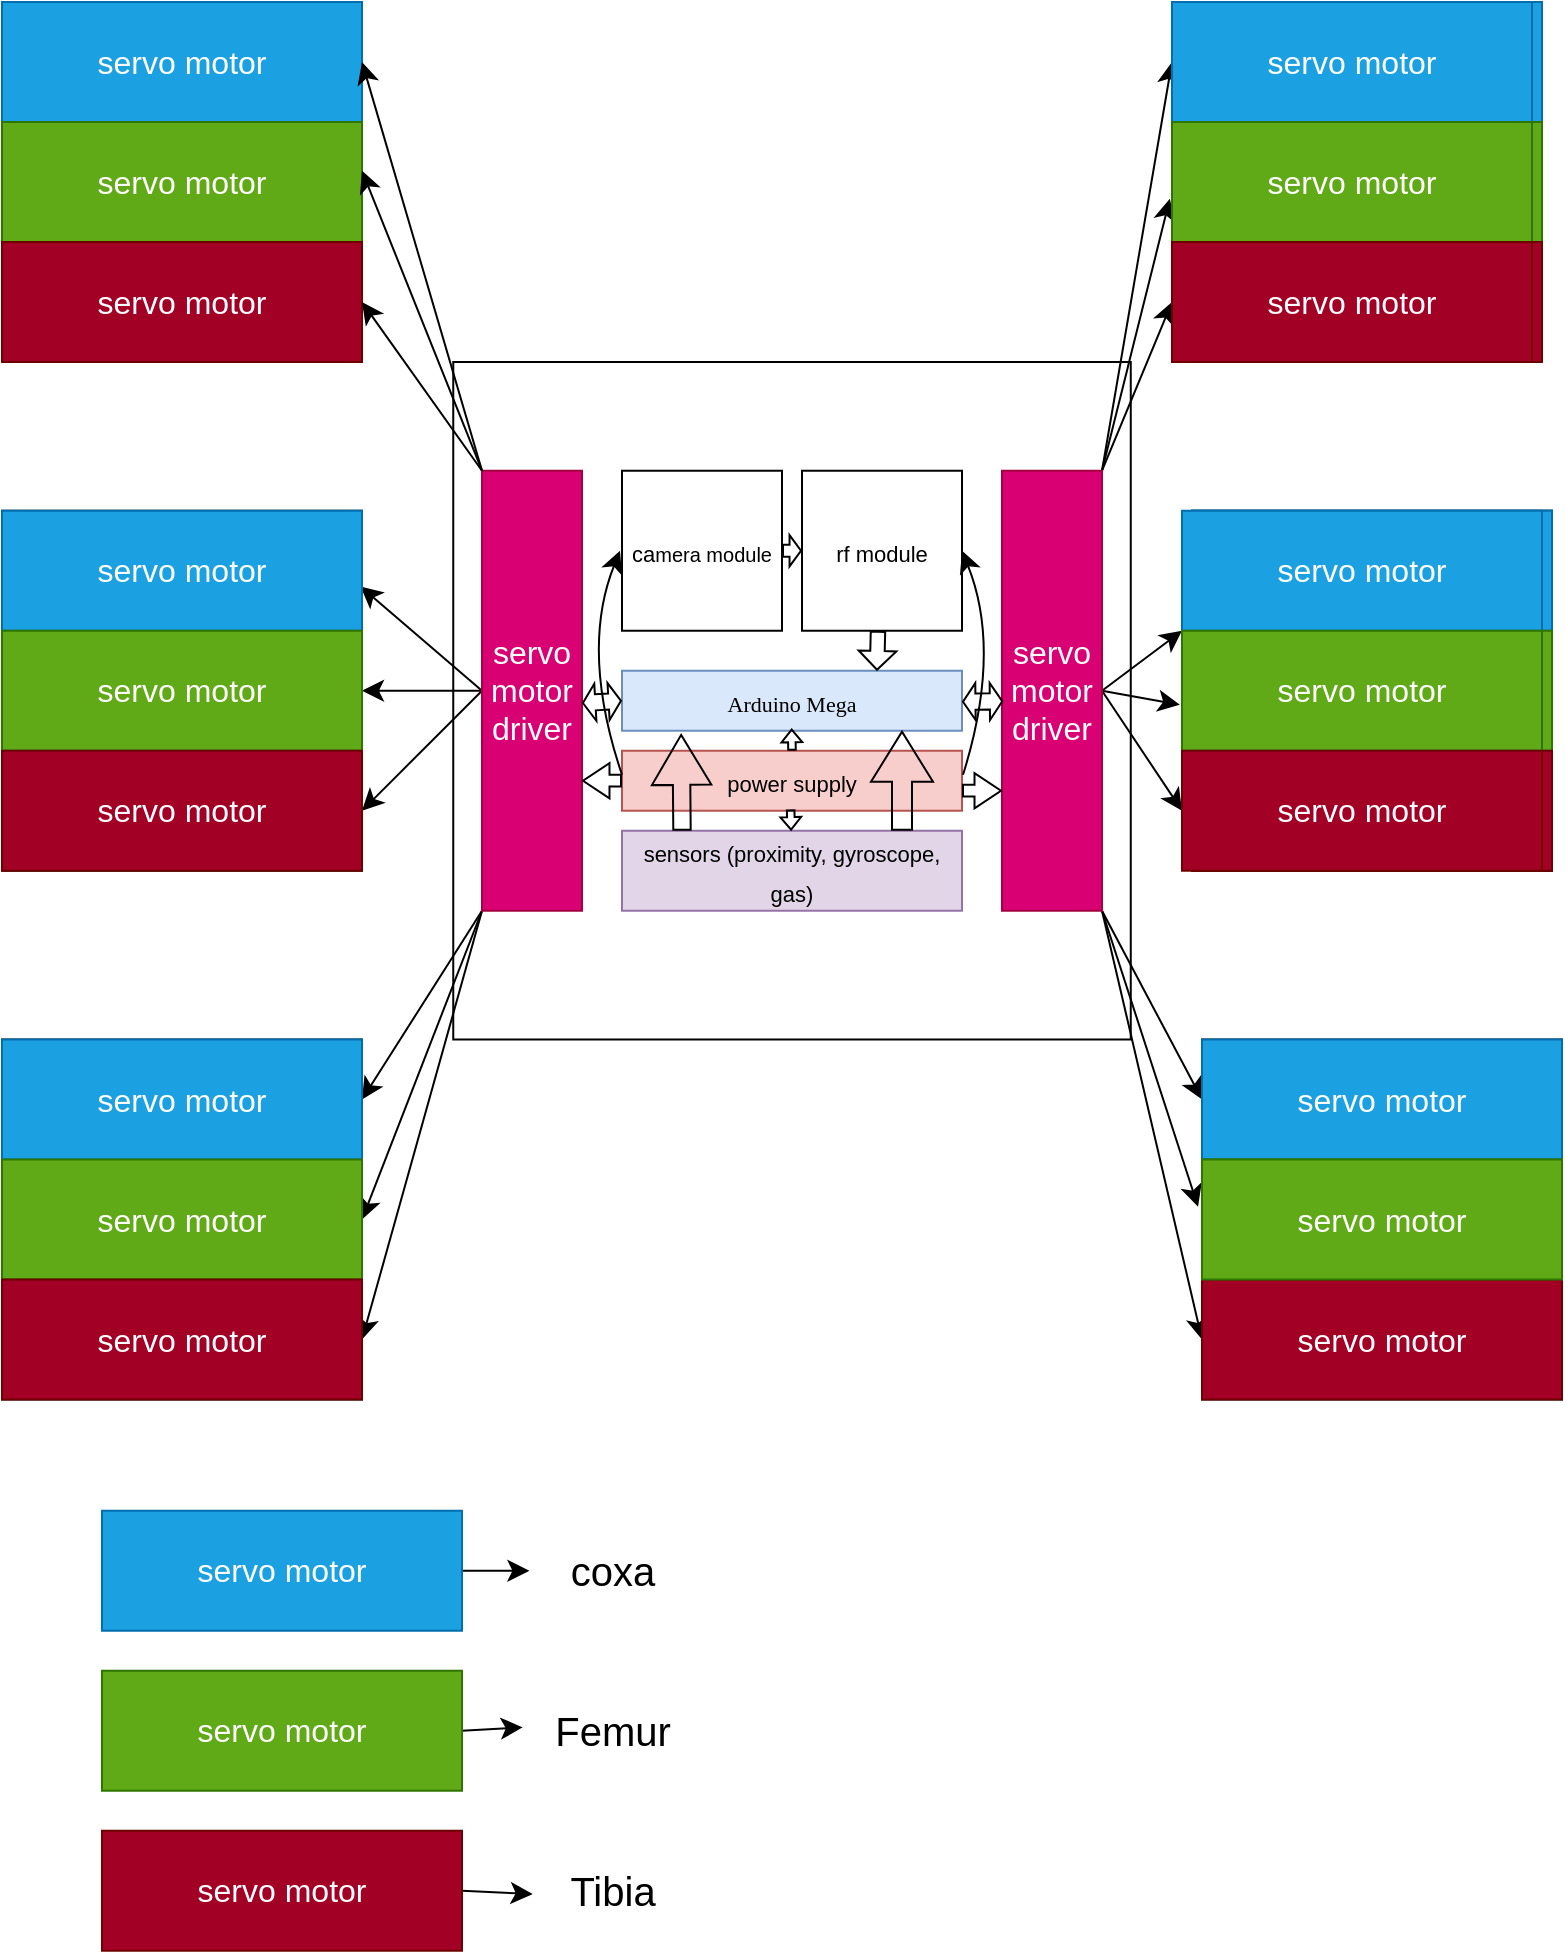 <mxfile version="21.3.8" type="github">
  <diagram name="Page-1" id="2YBvvXClWsGukQMizWep">
    <mxGraphModel dx="1398" dy="955" grid="1" gridSize="10" guides="1" tooltips="1" connect="1" arrows="1" fold="1" page="1" pageScale="1" pageWidth="850" pageHeight="1100" math="0" shadow="0">
      <root>
        <mxCell id="0" />
        <mxCell id="1" parent="0" />
        <mxCell id="enCV7RtinkrSNKV-X26U-82" value="" style="edgeStyle=none;curved=1;rounded=0;orthogonalLoop=1;jettySize=auto;html=1;fontSize=12;startSize=8;endSize=8;exitX=1;exitY=0.5;exitDx=0;exitDy=0;entryX=1;entryY=0.5;entryDx=0;entryDy=0;" edge="1" parent="1" source="enCV7RtinkrSNKV-X26U-48" target="enCV7RtinkrSNKV-X26U-48">
          <mxGeometry relative="1" as="geometry">
            <mxPoint x="261" y="400.37" as="sourcePoint" />
            <Array as="points" />
          </mxGeometry>
        </mxCell>
        <mxCell id="enCV7RtinkrSNKV-X26U-27" value="" style="whiteSpace=wrap;html=1;aspect=fixed;fontSize=16;" vertex="1" parent="1">
          <mxGeometry x="260.63" y="200" width="338.75" height="338.75" as="geometry" />
        </mxCell>
        <mxCell id="enCV7RtinkrSNKV-X26U-1" value="&lt;font face=&quot;Times New Roman&quot; style=&quot;font-size: 11px;&quot;&gt;Arduino Mega&lt;/font&gt;" style="rounded=0;whiteSpace=wrap;html=1;fontSize=16;fillColor=#dae8fc;strokeColor=#6c8ebf;" vertex="1" parent="1">
          <mxGeometry x="345" y="354.37" width="170" height="30" as="geometry" />
        </mxCell>
        <mxCell id="enCV7RtinkrSNKV-X26U-3" value="&lt;font style=&quot;font-size: 11px;&quot;&gt;sensors (proximity, gyroscope, gas)&lt;/font&gt;" style="rounded=0;whiteSpace=wrap;html=1;fontSize=16;fillColor=#e1d5e7;strokeColor=#9673a6;" vertex="1" parent="1">
          <mxGeometry x="345" y="434.37" width="170" height="40" as="geometry" />
        </mxCell>
        <mxCell id="enCV7RtinkrSNKV-X26U-4" value="&lt;font style=&quot;font-size: 11px;&quot;&gt;power supply&lt;/font&gt;" style="rounded=0;whiteSpace=wrap;html=1;fontSize=16;fillColor=#f8cecc;strokeColor=#b85450;" vertex="1" parent="1">
          <mxGeometry x="345" y="394.37" width="170" height="30" as="geometry" />
        </mxCell>
        <mxCell id="enCV7RtinkrSNKV-X26U-5" value="&lt;font style=&quot;font-size: 11px;&quot;&gt;ca&lt;/font&gt;&lt;font size=&quot;1&quot; style=&quot;&quot;&gt;mera module&lt;/font&gt;" style="whiteSpace=wrap;html=1;aspect=fixed;fontSize=16;" vertex="1" parent="1">
          <mxGeometry x="345" y="254.37" width="80" height="80" as="geometry" />
        </mxCell>
        <mxCell id="enCV7RtinkrSNKV-X26U-6" value="&lt;font style=&quot;font-size: 11px;&quot;&gt;rf module&lt;/font&gt;" style="whiteSpace=wrap;html=1;aspect=fixed;fontSize=16;" vertex="1" parent="1">
          <mxGeometry x="435" y="254.37" width="80" height="80" as="geometry" />
        </mxCell>
        <mxCell id="enCV7RtinkrSNKV-X26U-8" value="" style="shape=flexArrow;endArrow=classic;html=1;rounded=0;fontSize=12;startSize=8;endSize=2.805;curved=1;endWidth=10.621;width=7.213;entryX=0.75;entryY=0;entryDx=0;entryDy=0;" edge="1" parent="1" target="enCV7RtinkrSNKV-X26U-1">
          <mxGeometry width="50" height="50" relative="1" as="geometry">
            <mxPoint x="473" y="334.37" as="sourcePoint" />
            <mxPoint x="395" y="364.37" as="targetPoint" />
          </mxGeometry>
        </mxCell>
        <mxCell id="enCV7RtinkrSNKV-X26U-9" value="" style="shape=flexArrow;endArrow=classic;html=1;rounded=0;fontSize=12;startSize=8;endSize=8;curved=1;entryX=0.174;entryY=1.052;entryDx=0;entryDy=0;width=8.696;entryPerimeter=0;" edge="1" parent="1" target="enCV7RtinkrSNKV-X26U-1">
          <mxGeometry width="50" height="50" relative="1" as="geometry">
            <mxPoint x="375" y="434.37" as="sourcePoint" />
            <mxPoint x="485" y="374.37" as="targetPoint" />
          </mxGeometry>
        </mxCell>
        <mxCell id="enCV7RtinkrSNKV-X26U-10" value="" style="shape=flexArrow;endArrow=classic;html=1;rounded=0;fontSize=12;startSize=8;endSize=8;curved=1;exitX=0.25;exitY=0;exitDx=0;exitDy=0;entryX=0.25;entryY=1;entryDx=0;entryDy=0;" edge="1" parent="1">
          <mxGeometry width="50" height="50" relative="1" as="geometry">
            <mxPoint x="485" y="434.37" as="sourcePoint" />
            <mxPoint x="485" y="384.37" as="targetPoint" />
          </mxGeometry>
        </mxCell>
        <mxCell id="enCV7RtinkrSNKV-X26U-13" value="" style="shape=flexArrow;endArrow=classic;html=1;rounded=0;fontSize=12;startSize=8;endSize=1.771;curved=1;exitX=0.5;exitY=0;exitDx=0;exitDy=0;entryX=0.499;entryY=0.965;entryDx=0;entryDy=0;entryPerimeter=0;width=3.768;endWidth=5.59;" edge="1" parent="1" source="enCV7RtinkrSNKV-X26U-4" target="enCV7RtinkrSNKV-X26U-1">
          <mxGeometry width="50" height="50" relative="1" as="geometry">
            <mxPoint x="405" y="384.37" as="sourcePoint" />
            <mxPoint x="455" y="334.37" as="targetPoint" />
          </mxGeometry>
        </mxCell>
        <mxCell id="enCV7RtinkrSNKV-X26U-16" value="" style="endArrow=classic;html=1;rounded=0;fontSize=12;startSize=8;endSize=8;curved=1;exitX=1.003;exitY=0.4;exitDx=0;exitDy=0;exitPerimeter=0;entryX=1;entryY=0.5;entryDx=0;entryDy=0;" edge="1" parent="1" source="enCV7RtinkrSNKV-X26U-4" target="enCV7RtinkrSNKV-X26U-6">
          <mxGeometry width="50" height="50" relative="1" as="geometry">
            <mxPoint x="405" y="374.37" as="sourcePoint" />
            <mxPoint x="455" y="324.37" as="targetPoint" />
            <Array as="points">
              <mxPoint x="535" y="344.37" />
            </Array>
          </mxGeometry>
        </mxCell>
        <mxCell id="enCV7RtinkrSNKV-X26U-17" value="" style="endArrow=classic;html=1;rounded=0;fontSize=12;startSize=8;endSize=8;curved=1;exitX=1.003;exitY=0.4;exitDx=0;exitDy=0;exitPerimeter=0;entryX=1;entryY=0.5;entryDx=0;entryDy=0;" edge="1" parent="1">
          <mxGeometry width="50" height="50" relative="1" as="geometry">
            <mxPoint x="345" y="406.37" as="sourcePoint" />
            <mxPoint x="344" y="294.37" as="targetPoint" />
            <Array as="points">
              <mxPoint x="324" y="344.37" />
            </Array>
          </mxGeometry>
        </mxCell>
        <mxCell id="enCV7RtinkrSNKV-X26U-18" value="" style="shape=flexArrow;endArrow=classic;html=1;rounded=0;fontSize=12;startSize=8;endSize=1.771;curved=1;exitX=0.496;exitY=0.978;exitDx=0;exitDy=0;width=3.768;endWidth=5.59;exitPerimeter=0;" edge="1" parent="1" source="enCV7RtinkrSNKV-X26U-4" target="enCV7RtinkrSNKV-X26U-3">
          <mxGeometry width="50" height="50" relative="1" as="geometry">
            <mxPoint x="429.86" y="434.37" as="sourcePoint" />
            <mxPoint x="429.86" y="423.37" as="targetPoint" />
            <Array as="points" />
          </mxGeometry>
        </mxCell>
        <mxCell id="enCV7RtinkrSNKV-X26U-19" value="" style="shape=flexArrow;endArrow=classic;html=1;rounded=0;fontSize=12;startSize=8;endSize=1.577;curved=1;exitX=1;exitY=0.5;exitDx=0;exitDy=0;width=5.915;endWidth=8.756;" edge="1" parent="1" source="enCV7RtinkrSNKV-X26U-5">
          <mxGeometry width="50" height="50" relative="1" as="geometry">
            <mxPoint x="455" y="344.37" as="sourcePoint" />
            <mxPoint x="435" y="294.37" as="targetPoint" />
          </mxGeometry>
        </mxCell>
        <mxCell id="enCV7RtinkrSNKV-X26U-81" style="edgeStyle=none;curved=1;rounded=0;orthogonalLoop=1;jettySize=auto;html=1;exitX=0;exitY=0.5;exitDx=0;exitDy=0;entryX=0.996;entryY=0.631;entryDx=0;entryDy=0;entryPerimeter=0;fontSize=12;startSize=8;endSize=8;" edge="1" parent="1" source="enCV7RtinkrSNKV-X26U-20" target="enCV7RtinkrSNKV-X26U-47">
          <mxGeometry relative="1" as="geometry" />
        </mxCell>
        <mxCell id="enCV7RtinkrSNKV-X26U-86" style="edgeStyle=none;curved=1;rounded=0;orthogonalLoop=1;jettySize=auto;html=1;exitX=0;exitY=0.5;exitDx=0;exitDy=0;fontSize=12;startSize=8;endSize=8;" edge="1" parent="1" source="enCV7RtinkrSNKV-X26U-20" target="enCV7RtinkrSNKV-X26U-48">
          <mxGeometry relative="1" as="geometry" />
        </mxCell>
        <mxCell id="enCV7RtinkrSNKV-X26U-87" style="edgeStyle=none;curved=1;rounded=0;orthogonalLoop=1;jettySize=auto;html=1;exitX=0;exitY=0.5;exitDx=0;exitDy=0;entryX=1;entryY=0.5;entryDx=0;entryDy=0;fontSize=12;startSize=8;endSize=8;" edge="1" parent="1" source="enCV7RtinkrSNKV-X26U-20" target="enCV7RtinkrSNKV-X26U-49">
          <mxGeometry relative="1" as="geometry" />
        </mxCell>
        <mxCell id="enCV7RtinkrSNKV-X26U-88" style="edgeStyle=none;curved=1;rounded=0;orthogonalLoop=1;jettySize=auto;html=1;exitX=0;exitY=1;exitDx=0;exitDy=0;entryX=1;entryY=0.5;entryDx=0;entryDy=0;fontSize=12;startSize=8;endSize=8;" edge="1" parent="1" source="enCV7RtinkrSNKV-X26U-20" target="enCV7RtinkrSNKV-X26U-53">
          <mxGeometry relative="1" as="geometry" />
        </mxCell>
        <mxCell id="enCV7RtinkrSNKV-X26U-89" style="edgeStyle=none;curved=1;rounded=0;orthogonalLoop=1;jettySize=auto;html=1;exitX=0;exitY=1;exitDx=0;exitDy=0;entryX=1;entryY=0.5;entryDx=0;entryDy=0;fontSize=12;startSize=8;endSize=8;" edge="1" parent="1" source="enCV7RtinkrSNKV-X26U-20" target="enCV7RtinkrSNKV-X26U-54">
          <mxGeometry relative="1" as="geometry" />
        </mxCell>
        <mxCell id="enCV7RtinkrSNKV-X26U-90" style="edgeStyle=none;curved=1;rounded=0;orthogonalLoop=1;jettySize=auto;html=1;exitX=0;exitY=1;exitDx=0;exitDy=0;entryX=1;entryY=0.5;entryDx=0;entryDy=0;fontSize=12;startSize=8;endSize=8;" edge="1" parent="1" source="enCV7RtinkrSNKV-X26U-20" target="enCV7RtinkrSNKV-X26U-55">
          <mxGeometry relative="1" as="geometry" />
        </mxCell>
        <mxCell id="enCV7RtinkrSNKV-X26U-20" value="servo motor driver" style="rounded=0;whiteSpace=wrap;html=1;fontSize=16;fillColor=#d80073;fontColor=#ffffff;strokeColor=#A50040;" vertex="1" parent="1">
          <mxGeometry x="275" y="254.37" width="50" height="220" as="geometry" />
        </mxCell>
        <mxCell id="enCV7RtinkrSNKV-X26U-91" style="edgeStyle=none;curved=1;rounded=0;orthogonalLoop=1;jettySize=auto;html=1;exitX=1;exitY=0;exitDx=0;exitDy=0;entryX=0;entryY=0.5;entryDx=0;entryDy=0;fontSize=12;startSize=8;endSize=8;" edge="1" parent="1" source="enCV7RtinkrSNKV-X26U-21" target="enCV7RtinkrSNKV-X26U-73">
          <mxGeometry relative="1" as="geometry" />
        </mxCell>
        <mxCell id="enCV7RtinkrSNKV-X26U-92" style="edgeStyle=none;curved=1;rounded=0;orthogonalLoop=1;jettySize=auto;html=1;exitX=1;exitY=0;exitDx=0;exitDy=0;entryX=-0.006;entryY=0.64;entryDx=0;entryDy=0;entryPerimeter=0;fontSize=12;startSize=8;endSize=8;" edge="1" parent="1" source="enCV7RtinkrSNKV-X26U-21" target="enCV7RtinkrSNKV-X26U-74">
          <mxGeometry relative="1" as="geometry" />
        </mxCell>
        <mxCell id="enCV7RtinkrSNKV-X26U-93" style="edgeStyle=none;curved=1;rounded=0;orthogonalLoop=1;jettySize=auto;html=1;exitX=1;exitY=0;exitDx=0;exitDy=0;entryX=0;entryY=0.5;entryDx=0;entryDy=0;fontSize=12;startSize=8;endSize=8;" edge="1" parent="1" source="enCV7RtinkrSNKV-X26U-21" target="enCV7RtinkrSNKV-X26U-75">
          <mxGeometry relative="1" as="geometry" />
        </mxCell>
        <mxCell id="enCV7RtinkrSNKV-X26U-94" style="edgeStyle=none;curved=1;rounded=0;orthogonalLoop=1;jettySize=auto;html=1;exitX=1;exitY=0.5;exitDx=0;exitDy=0;fontSize=12;startSize=8;endSize=8;" edge="1" parent="1" source="enCV7RtinkrSNKV-X26U-21">
          <mxGeometry relative="1" as="geometry">
            <mxPoint x="625" y="334.37" as="targetPoint" />
          </mxGeometry>
        </mxCell>
        <mxCell id="enCV7RtinkrSNKV-X26U-95" style="edgeStyle=none;curved=1;rounded=0;orthogonalLoop=1;jettySize=auto;html=1;exitX=1;exitY=0.5;exitDx=0;exitDy=0;entryX=-0.006;entryY=0.617;entryDx=0;entryDy=0;entryPerimeter=0;fontSize=12;startSize=8;endSize=8;" edge="1" parent="1" source="enCV7RtinkrSNKV-X26U-21" target="enCV7RtinkrSNKV-X26U-77">
          <mxGeometry relative="1" as="geometry" />
        </mxCell>
        <mxCell id="enCV7RtinkrSNKV-X26U-96" style="edgeStyle=none;curved=1;rounded=0;orthogonalLoop=1;jettySize=auto;html=1;exitX=1;exitY=0.5;exitDx=0;exitDy=0;entryX=0;entryY=0.5;entryDx=0;entryDy=0;fontSize=12;startSize=8;endSize=8;" edge="1" parent="1" source="enCV7RtinkrSNKV-X26U-21" target="enCV7RtinkrSNKV-X26U-78">
          <mxGeometry relative="1" as="geometry" />
        </mxCell>
        <mxCell id="enCV7RtinkrSNKV-X26U-97" style="edgeStyle=none;curved=1;rounded=0;orthogonalLoop=1;jettySize=auto;html=1;exitX=1;exitY=1;exitDx=0;exitDy=0;entryX=0;entryY=0.5;entryDx=0;entryDy=0;fontSize=12;startSize=8;endSize=8;" edge="1" parent="1" source="enCV7RtinkrSNKV-X26U-21" target="enCV7RtinkrSNKV-X26U-59">
          <mxGeometry relative="1" as="geometry" />
        </mxCell>
        <mxCell id="enCV7RtinkrSNKV-X26U-98" style="edgeStyle=none;curved=1;rounded=0;orthogonalLoop=1;jettySize=auto;html=1;exitX=1;exitY=1;exitDx=0;exitDy=0;entryX=-0.011;entryY=0.394;entryDx=0;entryDy=0;entryPerimeter=0;fontSize=12;startSize=8;endSize=8;" edge="1" parent="1" source="enCV7RtinkrSNKV-X26U-21" target="enCV7RtinkrSNKV-X26U-79">
          <mxGeometry relative="1" as="geometry" />
        </mxCell>
        <mxCell id="enCV7RtinkrSNKV-X26U-99" style="edgeStyle=none;curved=1;rounded=0;orthogonalLoop=1;jettySize=auto;html=1;exitX=1;exitY=1;exitDx=0;exitDy=0;entryX=0;entryY=0.5;entryDx=0;entryDy=0;fontSize=12;startSize=8;endSize=8;" edge="1" parent="1" source="enCV7RtinkrSNKV-X26U-21" target="enCV7RtinkrSNKV-X26U-61">
          <mxGeometry relative="1" as="geometry" />
        </mxCell>
        <mxCell id="enCV7RtinkrSNKV-X26U-21" value="servo motor driver" style="rounded=0;whiteSpace=wrap;html=1;fontSize=16;fillColor=#d80073;fontColor=#ffffff;strokeColor=#A50040;" vertex="1" parent="1">
          <mxGeometry x="535" y="254.37" width="50" height="220" as="geometry" />
        </mxCell>
        <mxCell id="enCV7RtinkrSNKV-X26U-22" value="" style="shape=flexArrow;endArrow=classic;html=1;rounded=0;fontSize=12;startSize=8;endSize=4.082;curved=1;exitX=0;exitY=0.5;exitDx=0;exitDy=0;width=5.882;endWidth=10.692;" edge="1" parent="1" source="enCV7RtinkrSNKV-X26U-4">
          <mxGeometry width="50" height="50" relative="1" as="geometry">
            <mxPoint x="275" y="434.37" as="sourcePoint" />
            <mxPoint x="325" y="409.37" as="targetPoint" />
          </mxGeometry>
        </mxCell>
        <mxCell id="enCV7RtinkrSNKV-X26U-23" value="" style="shape=flexArrow;endArrow=classic;html=1;rounded=0;fontSize=12;startSize=8;endSize=4.082;curved=1;width=5.882;endWidth=10.692;" edge="1" parent="1">
          <mxGeometry width="50" height="50" relative="1" as="geometry">
            <mxPoint x="515" y="414.37" as="sourcePoint" />
            <mxPoint x="535" y="414.37" as="targetPoint" />
          </mxGeometry>
        </mxCell>
        <mxCell id="enCV7RtinkrSNKV-X26U-24" value="" style="shape=flexArrow;endArrow=classic;startArrow=classic;html=1;rounded=0;fontSize=12;startSize=1.744;endSize=1.744;curved=1;width=8.077;endWidth=9.408;startWidth=9.408;entryX=0;entryY=0.5;entryDx=0;entryDy=0;exitX=0.999;exitY=0.528;exitDx=0;exitDy=0;exitPerimeter=0;" edge="1" parent="1" source="enCV7RtinkrSNKV-X26U-20" target="enCV7RtinkrSNKV-X26U-1">
          <mxGeometry width="100" height="100" relative="1" as="geometry">
            <mxPoint x="295" y="404.37" as="sourcePoint" />
            <mxPoint x="345" y="364.37" as="targetPoint" />
            <Array as="points" />
          </mxGeometry>
        </mxCell>
        <mxCell id="enCV7RtinkrSNKV-X26U-25" value="" style="shape=flexArrow;endArrow=classic;startArrow=classic;html=1;rounded=0;fontSize=12;startSize=1.744;endSize=1.744;curved=1;width=8.077;endWidth=9.408;startWidth=9.408;entryX=0.013;entryY=0.524;entryDx=0;entryDy=0;exitX=0.999;exitY=0.528;exitDx=0;exitDy=0;exitPerimeter=0;entryPerimeter=0;" edge="1" parent="1" target="enCV7RtinkrSNKV-X26U-21">
          <mxGeometry width="100" height="100" relative="1" as="geometry">
            <mxPoint x="515" y="369.87" as="sourcePoint" />
            <mxPoint x="535" y="368.87" as="targetPoint" />
            <Array as="points" />
          </mxGeometry>
        </mxCell>
        <mxCell id="enCV7RtinkrSNKV-X26U-29" value="" style="whiteSpace=wrap;html=1;aspect=fixed;fontSize=16;fillColor=#60a917;fontColor=#ffffff;strokeColor=#2D7600;" vertex="1" parent="1">
          <mxGeometry x="35" y="20.0" width="80" height="80" as="geometry" />
        </mxCell>
        <mxCell id="enCV7RtinkrSNKV-X26U-35" value="" style="whiteSpace=wrap;html=1;aspect=fixed;fontSize=16;" vertex="1" parent="1">
          <mxGeometry x="35" y="20.0" width="180" height="180" as="geometry" />
        </mxCell>
        <mxCell id="enCV7RtinkrSNKV-X26U-36" value="" style="whiteSpace=wrap;html=1;aspect=fixed;fontSize=16;" vertex="1" parent="1">
          <mxGeometry x="35" y="274.37" width="180" height="180" as="geometry" />
        </mxCell>
        <mxCell id="enCV7RtinkrSNKV-X26U-37" value="" style="whiteSpace=wrap;html=1;aspect=fixed;fontSize=16;" vertex="1" parent="1">
          <mxGeometry x="35" y="538.75" width="180" height="180" as="geometry" />
        </mxCell>
        <mxCell id="enCV7RtinkrSNKV-X26U-38" value="" style="whiteSpace=wrap;html=1;aspect=fixed;fontSize=16;" vertex="1" parent="1">
          <mxGeometry x="630" y="274.37" width="180" height="180" as="geometry" />
        </mxCell>
        <mxCell id="enCV7RtinkrSNKV-X26U-39" value="" style="whiteSpace=wrap;html=1;aspect=fixed;fontSize=16;" vertex="1" parent="1">
          <mxGeometry x="625" y="20.0" width="180" height="180" as="geometry" />
        </mxCell>
        <mxCell id="enCV7RtinkrSNKV-X26U-40" value="" style="whiteSpace=wrap;html=1;aspect=fixed;fontSize=16;" vertex="1" parent="1">
          <mxGeometry x="635" y="538.75" width="180" height="180" as="geometry" />
        </mxCell>
        <mxCell id="enCV7RtinkrSNKV-X26U-44" value="servo motor" style="rounded=0;whiteSpace=wrap;html=1;fontSize=16;fillColor=#1ba1e2;fontColor=#ffffff;strokeColor=#006EAF;" vertex="1" parent="1">
          <mxGeometry x="35" y="20.0" width="180" height="60" as="geometry" />
        </mxCell>
        <mxCell id="enCV7RtinkrSNKV-X26U-45" value="servo motor" style="rounded=0;whiteSpace=wrap;html=1;fontSize=16;fillColor=#60a917;fontColor=#ffffff;strokeColor=#2D7600;" vertex="1" parent="1">
          <mxGeometry x="35" y="80" width="180" height="60" as="geometry" />
        </mxCell>
        <mxCell id="enCV7RtinkrSNKV-X26U-46" value="servo motor" style="rounded=0;whiteSpace=wrap;html=1;fontSize=16;fillColor=#a20025;fontColor=#ffffff;strokeColor=#6F0000;" vertex="1" parent="1">
          <mxGeometry x="35" y="140" width="180" height="60" as="geometry" />
        </mxCell>
        <mxCell id="enCV7RtinkrSNKV-X26U-47" value="servo motor" style="rounded=0;whiteSpace=wrap;html=1;fontSize=16;fillColor=#1ba1e2;fontColor=#ffffff;strokeColor=#006EAF;" vertex="1" parent="1">
          <mxGeometry x="35" y="274.37" width="180" height="60" as="geometry" />
        </mxCell>
        <mxCell id="enCV7RtinkrSNKV-X26U-48" value="servo motor" style="rounded=0;whiteSpace=wrap;html=1;fontSize=16;fillColor=#60a917;fontColor=#ffffff;strokeColor=#2D7600;" vertex="1" parent="1">
          <mxGeometry x="35" y="334.37" width="180" height="60" as="geometry" />
        </mxCell>
        <mxCell id="enCV7RtinkrSNKV-X26U-49" value="servo motor" style="rounded=0;whiteSpace=wrap;html=1;fontSize=16;fillColor=#a20025;fontColor=#ffffff;strokeColor=#6F0000;" vertex="1" parent="1">
          <mxGeometry x="35" y="394.37" width="180" height="60" as="geometry" />
        </mxCell>
        <mxCell id="enCV7RtinkrSNKV-X26U-50" value="" style="rounded=0;whiteSpace=wrap;html=1;fontSize=16;fillColor=#1ba1e2;fontColor=#ffffff;strokeColor=#006EAF;" vertex="1" parent="1">
          <mxGeometry x="625" y="20.0" width="180" height="60" as="geometry" />
        </mxCell>
        <mxCell id="enCV7RtinkrSNKV-X26U-51" value="" style="rounded=0;whiteSpace=wrap;html=1;fontSize=16;fillColor=#60a917;fontColor=#ffffff;strokeColor=#2D7600;" vertex="1" parent="1">
          <mxGeometry x="625" y="80" width="180" height="60" as="geometry" />
        </mxCell>
        <mxCell id="enCV7RtinkrSNKV-X26U-52" value="" style="rounded=0;whiteSpace=wrap;html=1;fontSize=16;fillColor=#a20025;fontColor=#ffffff;strokeColor=#6F0000;" vertex="1" parent="1">
          <mxGeometry x="625" y="140" width="180" height="60" as="geometry" />
        </mxCell>
        <mxCell id="enCV7RtinkrSNKV-X26U-53" value="servo motor" style="rounded=0;whiteSpace=wrap;html=1;fontSize=16;fillColor=#1ba1e2;fontColor=#ffffff;strokeColor=#006EAF;" vertex="1" parent="1">
          <mxGeometry x="35" y="538.75" width="180" height="60" as="geometry" />
        </mxCell>
        <mxCell id="enCV7RtinkrSNKV-X26U-54" value="servo motor" style="rounded=0;whiteSpace=wrap;html=1;fontSize=16;fillColor=#60a917;fontColor=#ffffff;strokeColor=#2D7600;" vertex="1" parent="1">
          <mxGeometry x="35" y="598.75" width="180" height="60" as="geometry" />
        </mxCell>
        <mxCell id="enCV7RtinkrSNKV-X26U-55" value="servo motor" style="rounded=0;whiteSpace=wrap;html=1;fontSize=16;fillColor=#a20025;fontColor=#ffffff;strokeColor=#6F0000;" vertex="1" parent="1">
          <mxGeometry x="35" y="658.75" width="180" height="60" as="geometry" />
        </mxCell>
        <mxCell id="enCV7RtinkrSNKV-X26U-56" value="" style="rounded=0;whiteSpace=wrap;html=1;fontSize=16;fillColor=#1ba1e2;fontColor=#ffffff;strokeColor=#006EAF;" vertex="1" parent="1">
          <mxGeometry x="630" y="274.37" width="180" height="60" as="geometry" />
        </mxCell>
        <mxCell id="enCV7RtinkrSNKV-X26U-57" value="" style="rounded=0;whiteSpace=wrap;html=1;fontSize=16;fillColor=#60a917;fontColor=#ffffff;strokeColor=#2D7600;" vertex="1" parent="1">
          <mxGeometry x="630" y="334.37" width="180" height="60" as="geometry" />
        </mxCell>
        <mxCell id="enCV7RtinkrSNKV-X26U-58" value="" style="rounded=0;whiteSpace=wrap;html=1;fontSize=16;fillColor=#a20025;fontColor=#ffffff;strokeColor=#6F0000;" vertex="1" parent="1">
          <mxGeometry x="630" y="394.37" width="180" height="60" as="geometry" />
        </mxCell>
        <mxCell id="enCV7RtinkrSNKV-X26U-59" value="servo motor" style="rounded=0;whiteSpace=wrap;html=1;fontSize=16;fillColor=#1ba1e2;fontColor=#ffffff;strokeColor=#006EAF;" vertex="1" parent="1">
          <mxGeometry x="635" y="538.75" width="180" height="60" as="geometry" />
        </mxCell>
        <mxCell id="enCV7RtinkrSNKV-X26U-60" value="" style="rounded=0;whiteSpace=wrap;html=1;fontSize=16;fillColor=#60a917;fontColor=#ffffff;strokeColor=#2D7600;" vertex="1" parent="1">
          <mxGeometry x="635" y="598.75" width="180" height="60" as="geometry" />
        </mxCell>
        <mxCell id="enCV7RtinkrSNKV-X26U-61" value="servo motor" style="rounded=0;whiteSpace=wrap;html=1;fontSize=16;fillColor=#a20025;fontColor=#ffffff;strokeColor=#6F0000;" vertex="1" parent="1">
          <mxGeometry x="635" y="658.75" width="180" height="60" as="geometry" />
        </mxCell>
        <mxCell id="enCV7RtinkrSNKV-X26U-62" value="" style="endArrow=classic;html=1;rounded=0;fontSize=12;startSize=8;endSize=8;curved=1;exitX=0;exitY=0;exitDx=0;exitDy=0;entryX=1;entryY=0.5;entryDx=0;entryDy=0;" edge="1" parent="1" source="enCV7RtinkrSNKV-X26U-20" target="enCV7RtinkrSNKV-X26U-44">
          <mxGeometry width="50" height="50" relative="1" as="geometry">
            <mxPoint x="485" y="494.37" as="sourcePoint" />
            <mxPoint x="535" y="444.37" as="targetPoint" />
            <Array as="points" />
          </mxGeometry>
        </mxCell>
        <mxCell id="enCV7RtinkrSNKV-X26U-64" value="" style="endArrow=classic;html=1;rounded=0;fontSize=12;startSize=8;endSize=8;curved=1;entryX=1;entryY=0.5;entryDx=0;entryDy=0;exitX=0;exitY=0;exitDx=0;exitDy=0;" edge="1" parent="1" source="enCV7RtinkrSNKV-X26U-20">
          <mxGeometry width="50" height="50" relative="1" as="geometry">
            <mxPoint x="275" y="264.37" as="sourcePoint" />
            <mxPoint x="215" y="104.37" as="targetPoint" />
            <Array as="points" />
          </mxGeometry>
        </mxCell>
        <mxCell id="enCV7RtinkrSNKV-X26U-65" style="edgeStyle=none;curved=1;rounded=0;orthogonalLoop=1;jettySize=auto;html=1;entryX=0;entryY=0;entryDx=0;entryDy=0;fontSize=12;startSize=8;endSize=8;" edge="1" parent="1" target="enCV7RtinkrSNKV-X26U-20">
          <mxGeometry relative="1" as="geometry">
            <mxPoint x="275" y="254.37" as="sourcePoint" />
          </mxGeometry>
        </mxCell>
        <mxCell id="enCV7RtinkrSNKV-X26U-66" style="edgeStyle=none;curved=1;rounded=0;orthogonalLoop=1;jettySize=auto;html=1;exitX=0;exitY=0;exitDx=0;exitDy=0;entryX=1;entryY=0.5;entryDx=0;entryDy=0;fontSize=12;startSize=8;endSize=8;" edge="1" parent="1" source="enCV7RtinkrSNKV-X26U-20" target="enCV7RtinkrSNKV-X26U-46">
          <mxGeometry relative="1" as="geometry" />
        </mxCell>
        <mxCell id="enCV7RtinkrSNKV-X26U-67" value="" style="rounded=0;whiteSpace=wrap;html=1;fontSize=16;fillColor=#1ba1e2;fontColor=#ffffff;strokeColor=#006EAF;" vertex="1" parent="1">
          <mxGeometry x="625" y="20.0" width="180" height="60" as="geometry" />
        </mxCell>
        <mxCell id="enCV7RtinkrSNKV-X26U-68" value="" style="rounded=0;whiteSpace=wrap;html=1;fontSize=16;fillColor=#60a917;fontColor=#ffffff;strokeColor=#2D7600;" vertex="1" parent="1">
          <mxGeometry x="625" y="80" width="180" height="60" as="geometry" />
        </mxCell>
        <mxCell id="enCV7RtinkrSNKV-X26U-69" value="" style="rounded=0;whiteSpace=wrap;html=1;fontSize=16;fillColor=#a20025;fontColor=#ffffff;strokeColor=#6F0000;" vertex="1" parent="1">
          <mxGeometry x="625" y="140" width="180" height="60" as="geometry" />
        </mxCell>
        <mxCell id="enCV7RtinkrSNKV-X26U-70" value="" style="rounded=0;whiteSpace=wrap;html=1;fontSize=16;fillColor=#1ba1e2;fontColor=#ffffff;strokeColor=#006EAF;" vertex="1" parent="1">
          <mxGeometry x="630" y="274.37" width="180" height="60" as="geometry" />
        </mxCell>
        <mxCell id="enCV7RtinkrSNKV-X26U-71" value="" style="rounded=0;whiteSpace=wrap;html=1;fontSize=16;fillColor=#60a917;fontColor=#ffffff;strokeColor=#2D7600;" vertex="1" parent="1">
          <mxGeometry x="630" y="334.37" width="180" height="60" as="geometry" />
        </mxCell>
        <mxCell id="enCV7RtinkrSNKV-X26U-72" value="" style="rounded=0;whiteSpace=wrap;html=1;fontSize=16;fillColor=#a20025;fontColor=#ffffff;strokeColor=#6F0000;" vertex="1" parent="1">
          <mxGeometry x="630" y="394.37" width="180" height="60" as="geometry" />
        </mxCell>
        <mxCell id="enCV7RtinkrSNKV-X26U-73" value="servo motor" style="rounded=0;whiteSpace=wrap;html=1;fontSize=16;fillColor=#1ba1e2;fontColor=#ffffff;strokeColor=#006EAF;" vertex="1" parent="1">
          <mxGeometry x="620" y="20.0" width="180" height="60" as="geometry" />
        </mxCell>
        <mxCell id="enCV7RtinkrSNKV-X26U-74" value="servo motor" style="rounded=0;whiteSpace=wrap;html=1;fontSize=16;fillColor=#60a917;fontColor=#ffffff;strokeColor=#2D7600;" vertex="1" parent="1">
          <mxGeometry x="620" y="80" width="180" height="60" as="geometry" />
        </mxCell>
        <mxCell id="enCV7RtinkrSNKV-X26U-75" value="servo motor" style="rounded=0;whiteSpace=wrap;html=1;fontSize=16;fillColor=#a20025;fontColor=#ffffff;strokeColor=#6F0000;" vertex="1" parent="1">
          <mxGeometry x="620" y="140" width="180" height="60" as="geometry" />
        </mxCell>
        <mxCell id="enCV7RtinkrSNKV-X26U-76" value="servo motor" style="rounded=0;whiteSpace=wrap;html=1;fontSize=16;fillColor=#1ba1e2;fontColor=#ffffff;strokeColor=#006EAF;" vertex="1" parent="1">
          <mxGeometry x="625" y="274.37" width="180" height="60" as="geometry" />
        </mxCell>
        <mxCell id="enCV7RtinkrSNKV-X26U-77" value="servo motor" style="rounded=0;whiteSpace=wrap;html=1;fontSize=16;fillColor=#60a917;fontColor=#ffffff;strokeColor=#2D7600;" vertex="1" parent="1">
          <mxGeometry x="625" y="334.37" width="180" height="60" as="geometry" />
        </mxCell>
        <mxCell id="enCV7RtinkrSNKV-X26U-78" value="servo motor" style="rounded=0;whiteSpace=wrap;html=1;fontSize=16;fillColor=#a20025;fontColor=#ffffff;strokeColor=#6F0000;" vertex="1" parent="1">
          <mxGeometry x="625" y="394.37" width="180" height="60" as="geometry" />
        </mxCell>
        <mxCell id="enCV7RtinkrSNKV-X26U-79" value="servo motor" style="rounded=0;whiteSpace=wrap;html=1;fontSize=16;fillColor=#60a917;fontColor=#ffffff;strokeColor=#2D7600;" vertex="1" parent="1">
          <mxGeometry x="635" y="598.75" width="180" height="60" as="geometry" />
        </mxCell>
        <mxCell id="enCV7RtinkrSNKV-X26U-106" style="edgeStyle=none;curved=1;rounded=0;orthogonalLoop=1;jettySize=auto;html=1;exitX=1;exitY=0.5;exitDx=0;exitDy=0;entryX=-0.09;entryY=0.5;entryDx=0;entryDy=0;entryPerimeter=0;fontSize=12;startSize=8;endSize=8;" edge="1" parent="1" source="enCV7RtinkrSNKV-X26U-100" target="enCV7RtinkrSNKV-X26U-103">
          <mxGeometry relative="1" as="geometry" />
        </mxCell>
        <mxCell id="enCV7RtinkrSNKV-X26U-100" value="servo motor" style="rounded=0;whiteSpace=wrap;html=1;fontSize=16;fillColor=#1ba1e2;fontColor=#ffffff;strokeColor=#006EAF;" vertex="1" parent="1">
          <mxGeometry x="85" y="774.37" width="180" height="60" as="geometry" />
        </mxCell>
        <mxCell id="enCV7RtinkrSNKV-X26U-107" style="edgeStyle=none;curved=1;rounded=0;orthogonalLoop=1;jettySize=auto;html=1;exitX=1;exitY=0.5;exitDx=0;exitDy=0;entryX=-0.058;entryY=0.458;entryDx=0;entryDy=0;entryPerimeter=0;fontSize=12;startSize=8;endSize=8;" edge="1" parent="1" source="enCV7RtinkrSNKV-X26U-101" target="enCV7RtinkrSNKV-X26U-104">
          <mxGeometry relative="1" as="geometry" />
        </mxCell>
        <mxCell id="enCV7RtinkrSNKV-X26U-101" value="servo motor" style="rounded=0;whiteSpace=wrap;html=1;fontSize=16;fillColor=#60a917;fontColor=#ffffff;strokeColor=#2D7600;" vertex="1" parent="1">
          <mxGeometry x="85" y="854.37" width="180" height="60" as="geometry" />
        </mxCell>
        <mxCell id="enCV7RtinkrSNKV-X26U-108" style="edgeStyle=none;curved=1;rounded=0;orthogonalLoop=1;jettySize=auto;html=1;exitX=1;exitY=0.5;exitDx=0;exitDy=0;entryX=-0.067;entryY=0.542;entryDx=0;entryDy=0;entryPerimeter=0;fontSize=12;startSize=8;endSize=8;" edge="1" parent="1" source="enCV7RtinkrSNKV-X26U-102" target="enCV7RtinkrSNKV-X26U-105">
          <mxGeometry relative="1" as="geometry" />
        </mxCell>
        <mxCell id="enCV7RtinkrSNKV-X26U-102" value="servo motor" style="rounded=0;whiteSpace=wrap;html=1;fontSize=16;fillColor=#a20025;fontColor=#ffffff;strokeColor=#6F0000;" vertex="1" parent="1">
          <mxGeometry x="85" y="934.37" width="180" height="60" as="geometry" />
        </mxCell>
        <mxCell id="enCV7RtinkrSNKV-X26U-103" value="coxa" style="text;html=1;align=center;verticalAlign=middle;resizable=0;points=[];autosize=1;strokeColor=none;fillColor=none;fontSize=20;" vertex="1" parent="1">
          <mxGeometry x="305" y="784.37" width="70" height="40" as="geometry" />
        </mxCell>
        <mxCell id="enCV7RtinkrSNKV-X26U-104" value="Femur" style="text;html=1;align=center;verticalAlign=middle;resizable=0;points=[];autosize=1;strokeColor=none;fillColor=none;fontSize=20;" vertex="1" parent="1">
          <mxGeometry x="300" y="864.37" width="80" height="40" as="geometry" />
        </mxCell>
        <mxCell id="enCV7RtinkrSNKV-X26U-105" value="Tibia" style="text;html=1;align=center;verticalAlign=middle;resizable=0;points=[];autosize=1;strokeColor=none;fillColor=none;fontSize=20;" vertex="1" parent="1">
          <mxGeometry x="305" y="944.37" width="70" height="40" as="geometry" />
        </mxCell>
      </root>
    </mxGraphModel>
  </diagram>
</mxfile>
